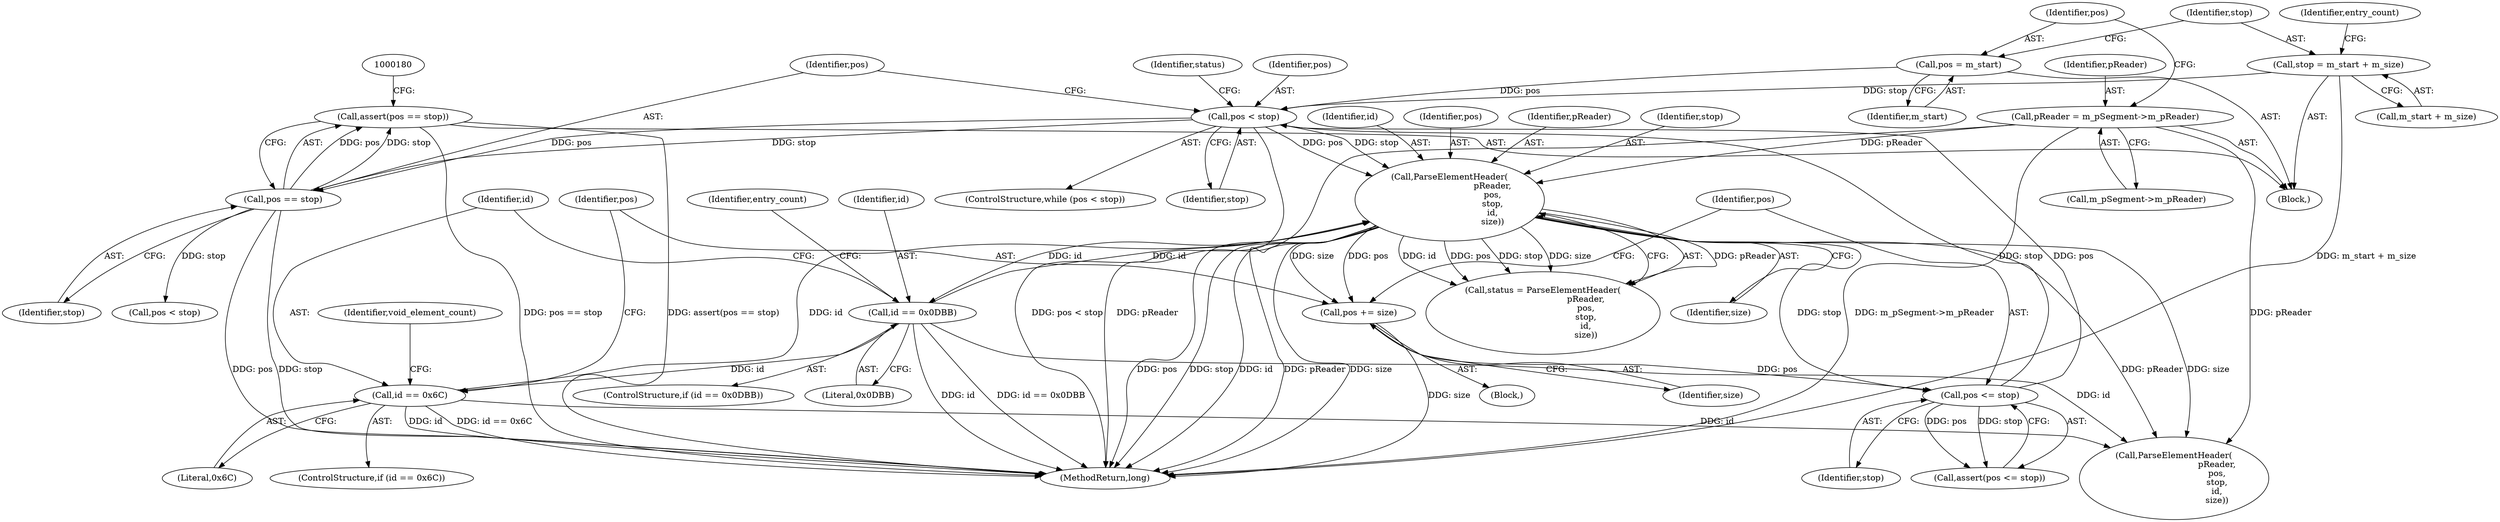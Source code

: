 digraph "1_Android_04839626ed859623901ebd3a5fd483982186b59d_175@API" {
"1000175" [label="(Call,assert(pos == stop))"];
"1000176" [label="(Call,pos == stop)"];
"1000134" [label="(Call,pos < stop)"];
"1000116" [label="(Call,pos = m_start)"];
"1000172" [label="(Call,pos <= stop)"];
"1000168" [label="(Call,pos += size)"];
"1000143" [label="(Call,ParseElementHeader(\n                                pReader,\n                                pos,\n                                stop,\n                                id,\n                                size))"];
"1000110" [label="(Call,pReader = m_pSegment->m_pReader)"];
"1000163" [label="(Call,id == 0x6C)"];
"1000156" [label="(Call,id == 0x0DBB)"];
"1000120" [label="(Call,stop = m_start + m_size)"];
"1000136" [label="(Identifier,stop)"];
"1000147" [label="(Identifier,id)"];
"1000109" [label="(Block,)"];
"1000155" [label="(ControlStructure,if (id == 0x0DBB))"];
"1000169" [label="(Identifier,pos)"];
"1000174" [label="(Identifier,stop)"];
"1000142" [label="(Identifier,status)"];
"1000120" [label="(Call,stop = m_start + m_size)"];
"1000176" [label="(Call,pos == stop)"];
"1000173" [label="(Identifier,pos)"];
"1000167" [label="(Identifier,void_element_count)"];
"1000178" [label="(Identifier,stop)"];
"1000127" [label="(Identifier,entry_count)"];
"1000145" [label="(Identifier,pos)"];
"1000134" [label="(Call,pos < stop)"];
"1000157" [label="(Identifier,id)"];
"1000158" [label="(Literal,0x0DBB)"];
"1000137" [label="(Block,)"];
"1000111" [label="(Identifier,pReader)"];
"1000133" [label="(ControlStructure,while (pos < stop))"];
"1000175" [label="(Call,assert(pos == stop))"];
"1000148" [label="(Identifier,size)"];
"1000164" [label="(Identifier,id)"];
"1000143" [label="(Call,ParseElementHeader(\n                                pReader,\n                                pos,\n                                stop,\n                                id,\n                                size))"];
"1000162" [label="(ControlStructure,if (id == 0x6C))"];
"1000116" [label="(Call,pos = m_start)"];
"1000172" [label="(Call,pos <= stop)"];
"1000215" [label="(Call,pos < stop)"];
"1000160" [label="(Identifier,entry_count)"];
"1000144" [label="(Identifier,pReader)"];
"1000135" [label="(Identifier,pos)"];
"1000165" [label="(Literal,0x6C)"];
"1000146" [label="(Identifier,stop)"];
"1000163" [label="(Call,id == 0x6C)"];
"1000112" [label="(Call,m_pSegment->m_pReader)"];
"1000170" [label="(Identifier,size)"];
"1000228" [label="(Call,ParseElementHeader(\n                                pReader,\n                                pos,\n                                stop,\n                                id,\n                                size))"];
"1000177" [label="(Identifier,pos)"];
"1000110" [label="(Call,pReader = m_pSegment->m_pReader)"];
"1000350" [label="(MethodReturn,long)"];
"1000117" [label="(Identifier,pos)"];
"1000168" [label="(Call,pos += size)"];
"1000122" [label="(Call,m_start + m_size)"];
"1000156" [label="(Call,id == 0x0DBB)"];
"1000121" [label="(Identifier,stop)"];
"1000141" [label="(Call,status = ParseElementHeader(\n                                pReader,\n                                pos,\n                                stop,\n                                id,\n                                size))"];
"1000171" [label="(Call,assert(pos <= stop))"];
"1000118" [label="(Identifier,m_start)"];
"1000175" -> "1000109"  [label="AST: "];
"1000175" -> "1000176"  [label="CFG: "];
"1000176" -> "1000175"  [label="AST: "];
"1000180" -> "1000175"  [label="CFG: "];
"1000175" -> "1000350"  [label="DDG: pos == stop"];
"1000175" -> "1000350"  [label="DDG: assert(pos == stop)"];
"1000176" -> "1000175"  [label="DDG: pos"];
"1000176" -> "1000175"  [label="DDG: stop"];
"1000176" -> "1000178"  [label="CFG: "];
"1000177" -> "1000176"  [label="AST: "];
"1000178" -> "1000176"  [label="AST: "];
"1000176" -> "1000350"  [label="DDG: stop"];
"1000176" -> "1000350"  [label="DDG: pos"];
"1000134" -> "1000176"  [label="DDG: pos"];
"1000134" -> "1000176"  [label="DDG: stop"];
"1000176" -> "1000215"  [label="DDG: stop"];
"1000134" -> "1000133"  [label="AST: "];
"1000134" -> "1000136"  [label="CFG: "];
"1000135" -> "1000134"  [label="AST: "];
"1000136" -> "1000134"  [label="AST: "];
"1000142" -> "1000134"  [label="CFG: "];
"1000177" -> "1000134"  [label="CFG: "];
"1000134" -> "1000350"  [label="DDG: pos < stop"];
"1000116" -> "1000134"  [label="DDG: pos"];
"1000172" -> "1000134"  [label="DDG: pos"];
"1000172" -> "1000134"  [label="DDG: stop"];
"1000120" -> "1000134"  [label="DDG: stop"];
"1000134" -> "1000143"  [label="DDG: pos"];
"1000134" -> "1000143"  [label="DDG: stop"];
"1000116" -> "1000109"  [label="AST: "];
"1000116" -> "1000118"  [label="CFG: "];
"1000117" -> "1000116"  [label="AST: "];
"1000118" -> "1000116"  [label="AST: "];
"1000121" -> "1000116"  [label="CFG: "];
"1000172" -> "1000171"  [label="AST: "];
"1000172" -> "1000174"  [label="CFG: "];
"1000173" -> "1000172"  [label="AST: "];
"1000174" -> "1000172"  [label="AST: "];
"1000171" -> "1000172"  [label="CFG: "];
"1000172" -> "1000171"  [label="DDG: pos"];
"1000172" -> "1000171"  [label="DDG: stop"];
"1000168" -> "1000172"  [label="DDG: pos"];
"1000143" -> "1000172"  [label="DDG: stop"];
"1000168" -> "1000137"  [label="AST: "];
"1000168" -> "1000170"  [label="CFG: "];
"1000169" -> "1000168"  [label="AST: "];
"1000170" -> "1000168"  [label="AST: "];
"1000173" -> "1000168"  [label="CFG: "];
"1000168" -> "1000350"  [label="DDG: size"];
"1000143" -> "1000168"  [label="DDG: size"];
"1000143" -> "1000168"  [label="DDG: pos"];
"1000143" -> "1000141"  [label="AST: "];
"1000143" -> "1000148"  [label="CFG: "];
"1000144" -> "1000143"  [label="AST: "];
"1000145" -> "1000143"  [label="AST: "];
"1000146" -> "1000143"  [label="AST: "];
"1000147" -> "1000143"  [label="AST: "];
"1000148" -> "1000143"  [label="AST: "];
"1000141" -> "1000143"  [label="CFG: "];
"1000143" -> "1000350"  [label="DDG: pReader"];
"1000143" -> "1000350"  [label="DDG: size"];
"1000143" -> "1000350"  [label="DDG: pos"];
"1000143" -> "1000350"  [label="DDG: stop"];
"1000143" -> "1000350"  [label="DDG: id"];
"1000143" -> "1000141"  [label="DDG: pReader"];
"1000143" -> "1000141"  [label="DDG: id"];
"1000143" -> "1000141"  [label="DDG: pos"];
"1000143" -> "1000141"  [label="DDG: stop"];
"1000143" -> "1000141"  [label="DDG: size"];
"1000110" -> "1000143"  [label="DDG: pReader"];
"1000163" -> "1000143"  [label="DDG: id"];
"1000156" -> "1000143"  [label="DDG: id"];
"1000143" -> "1000156"  [label="DDG: id"];
"1000143" -> "1000228"  [label="DDG: pReader"];
"1000143" -> "1000228"  [label="DDG: size"];
"1000110" -> "1000109"  [label="AST: "];
"1000110" -> "1000112"  [label="CFG: "];
"1000111" -> "1000110"  [label="AST: "];
"1000112" -> "1000110"  [label="AST: "];
"1000117" -> "1000110"  [label="CFG: "];
"1000110" -> "1000350"  [label="DDG: m_pSegment->m_pReader"];
"1000110" -> "1000350"  [label="DDG: pReader"];
"1000110" -> "1000228"  [label="DDG: pReader"];
"1000163" -> "1000162"  [label="AST: "];
"1000163" -> "1000165"  [label="CFG: "];
"1000164" -> "1000163"  [label="AST: "];
"1000165" -> "1000163"  [label="AST: "];
"1000167" -> "1000163"  [label="CFG: "];
"1000169" -> "1000163"  [label="CFG: "];
"1000163" -> "1000350"  [label="DDG: id"];
"1000163" -> "1000350"  [label="DDG: id == 0x6C"];
"1000156" -> "1000163"  [label="DDG: id"];
"1000163" -> "1000228"  [label="DDG: id"];
"1000156" -> "1000155"  [label="AST: "];
"1000156" -> "1000158"  [label="CFG: "];
"1000157" -> "1000156"  [label="AST: "];
"1000158" -> "1000156"  [label="AST: "];
"1000160" -> "1000156"  [label="CFG: "];
"1000164" -> "1000156"  [label="CFG: "];
"1000156" -> "1000350"  [label="DDG: id"];
"1000156" -> "1000350"  [label="DDG: id == 0x0DBB"];
"1000156" -> "1000228"  [label="DDG: id"];
"1000120" -> "1000109"  [label="AST: "];
"1000120" -> "1000122"  [label="CFG: "];
"1000121" -> "1000120"  [label="AST: "];
"1000122" -> "1000120"  [label="AST: "];
"1000127" -> "1000120"  [label="CFG: "];
"1000120" -> "1000350"  [label="DDG: m_start + m_size"];
}
